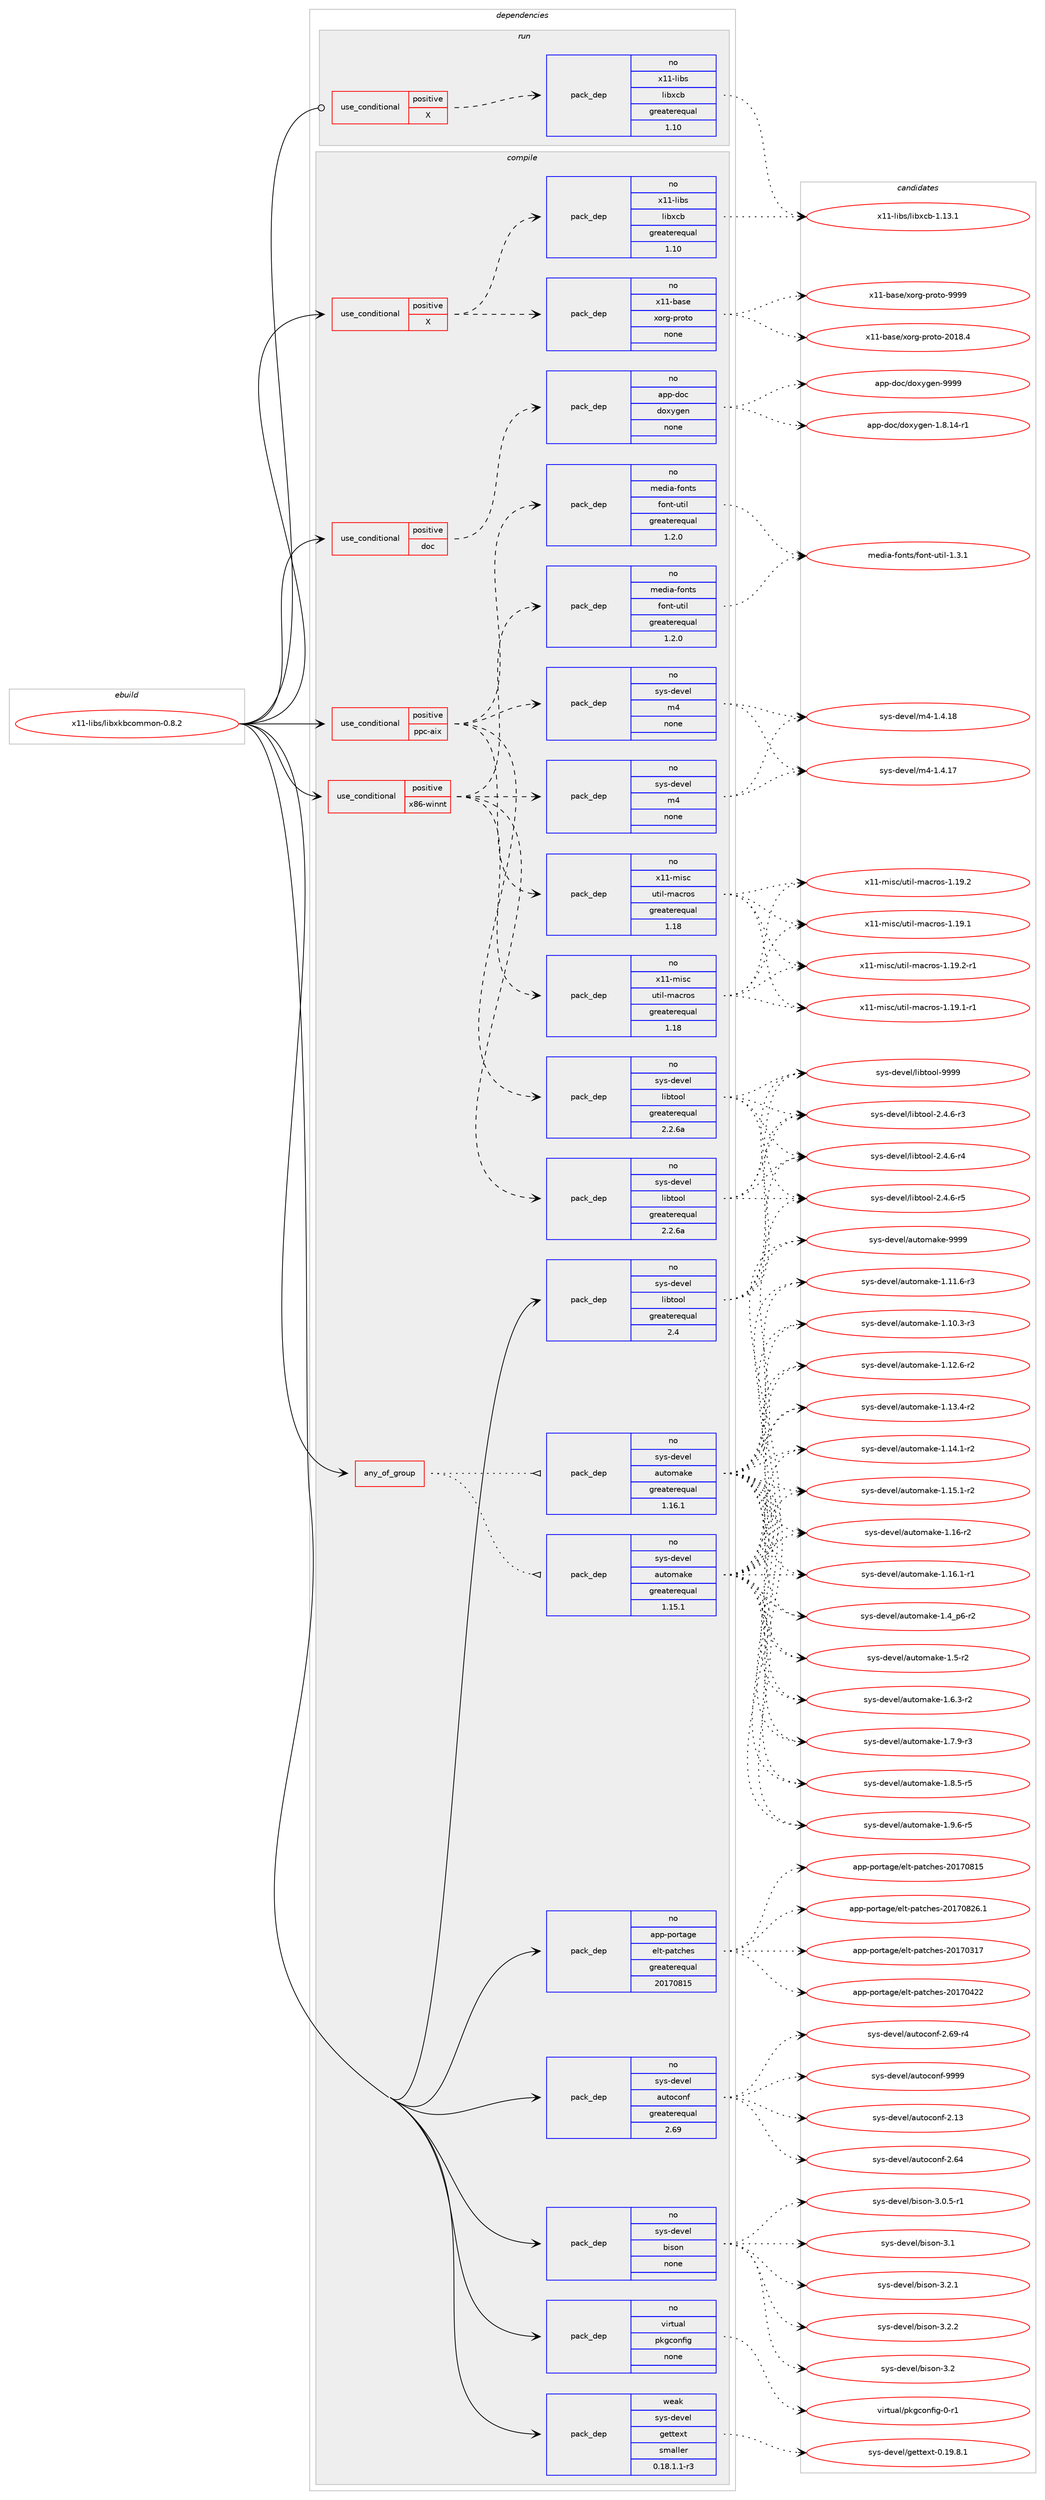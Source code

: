 digraph prolog {

# *************
# Graph options
# *************

newrank=true;
concentrate=true;
compound=true;
graph [rankdir=LR,fontname=Helvetica,fontsize=10,ranksep=1.5];#, ranksep=2.5, nodesep=0.2];
edge  [arrowhead=vee];
node  [fontname=Helvetica,fontsize=10];

# **********
# The ebuild
# **********

subgraph cluster_leftcol {
color=gray;
rank=same;
label=<<i>ebuild</i>>;
id [label="x11-libs/libxkbcommon-0.8.2", color=red, width=4, href="../x11-libs/libxkbcommon-0.8.2.svg"];
}

# ****************
# The dependencies
# ****************

subgraph cluster_midcol {
color=gray;
label=<<i>dependencies</i>>;
subgraph cluster_compile {
fillcolor="#eeeeee";
style=filled;
label=<<i>compile</i>>;
subgraph any196 {
dependency8470 [label=<<TABLE BORDER="0" CELLBORDER="1" CELLSPACING="0" CELLPADDING="4"><TR><TD CELLPADDING="10">any_of_group</TD></TR></TABLE>>, shape=none, color=red];subgraph pack6709 {
dependency8471 [label=<<TABLE BORDER="0" CELLBORDER="1" CELLSPACING="0" CELLPADDING="4" WIDTH="220"><TR><TD ROWSPAN="6" CELLPADDING="30">pack_dep</TD></TR><TR><TD WIDTH="110">no</TD></TR><TR><TD>sys-devel</TD></TR><TR><TD>automake</TD></TR><TR><TD>greaterequal</TD></TR><TR><TD>1.16.1</TD></TR></TABLE>>, shape=none, color=blue];
}
dependency8470:e -> dependency8471:w [weight=20,style="dotted",arrowhead="oinv"];
subgraph pack6710 {
dependency8472 [label=<<TABLE BORDER="0" CELLBORDER="1" CELLSPACING="0" CELLPADDING="4" WIDTH="220"><TR><TD ROWSPAN="6" CELLPADDING="30">pack_dep</TD></TR><TR><TD WIDTH="110">no</TD></TR><TR><TD>sys-devel</TD></TR><TR><TD>automake</TD></TR><TR><TD>greaterequal</TD></TR><TR><TD>1.15.1</TD></TR></TABLE>>, shape=none, color=blue];
}
dependency8470:e -> dependency8472:w [weight=20,style="dotted",arrowhead="oinv"];
}
id:e -> dependency8470:w [weight=20,style="solid",arrowhead="vee"];
subgraph cond1556 {
dependency8473 [label=<<TABLE BORDER="0" CELLBORDER="1" CELLSPACING="0" CELLPADDING="4"><TR><TD ROWSPAN="3" CELLPADDING="10">use_conditional</TD></TR><TR><TD>positive</TD></TR><TR><TD>X</TD></TR></TABLE>>, shape=none, color=red];
subgraph pack6711 {
dependency8474 [label=<<TABLE BORDER="0" CELLBORDER="1" CELLSPACING="0" CELLPADDING="4" WIDTH="220"><TR><TD ROWSPAN="6" CELLPADDING="30">pack_dep</TD></TR><TR><TD WIDTH="110">no</TD></TR><TR><TD>x11-base</TD></TR><TR><TD>xorg-proto</TD></TR><TR><TD>none</TD></TR><TR><TD></TD></TR></TABLE>>, shape=none, color=blue];
}
dependency8473:e -> dependency8474:w [weight=20,style="dashed",arrowhead="vee"];
subgraph pack6712 {
dependency8475 [label=<<TABLE BORDER="0" CELLBORDER="1" CELLSPACING="0" CELLPADDING="4" WIDTH="220"><TR><TD ROWSPAN="6" CELLPADDING="30">pack_dep</TD></TR><TR><TD WIDTH="110">no</TD></TR><TR><TD>x11-libs</TD></TR><TR><TD>libxcb</TD></TR><TR><TD>greaterequal</TD></TR><TR><TD>1.10</TD></TR></TABLE>>, shape=none, color=blue];
}
dependency8473:e -> dependency8475:w [weight=20,style="dashed",arrowhead="vee"];
}
id:e -> dependency8473:w [weight=20,style="solid",arrowhead="vee"];
subgraph cond1557 {
dependency8476 [label=<<TABLE BORDER="0" CELLBORDER="1" CELLSPACING="0" CELLPADDING="4"><TR><TD ROWSPAN="3" CELLPADDING="10">use_conditional</TD></TR><TR><TD>positive</TD></TR><TR><TD>doc</TD></TR></TABLE>>, shape=none, color=red];
subgraph pack6713 {
dependency8477 [label=<<TABLE BORDER="0" CELLBORDER="1" CELLSPACING="0" CELLPADDING="4" WIDTH="220"><TR><TD ROWSPAN="6" CELLPADDING="30">pack_dep</TD></TR><TR><TD WIDTH="110">no</TD></TR><TR><TD>app-doc</TD></TR><TR><TD>doxygen</TD></TR><TR><TD>none</TD></TR><TR><TD></TD></TR></TABLE>>, shape=none, color=blue];
}
dependency8476:e -> dependency8477:w [weight=20,style="dashed",arrowhead="vee"];
}
id:e -> dependency8476:w [weight=20,style="solid",arrowhead="vee"];
subgraph cond1558 {
dependency8478 [label=<<TABLE BORDER="0" CELLBORDER="1" CELLSPACING="0" CELLPADDING="4"><TR><TD ROWSPAN="3" CELLPADDING="10">use_conditional</TD></TR><TR><TD>positive</TD></TR><TR><TD>ppc-aix</TD></TR></TABLE>>, shape=none, color=red];
subgraph pack6714 {
dependency8479 [label=<<TABLE BORDER="0" CELLBORDER="1" CELLSPACING="0" CELLPADDING="4" WIDTH="220"><TR><TD ROWSPAN="6" CELLPADDING="30">pack_dep</TD></TR><TR><TD WIDTH="110">no</TD></TR><TR><TD>sys-devel</TD></TR><TR><TD>libtool</TD></TR><TR><TD>greaterequal</TD></TR><TR><TD>2.2.6a</TD></TR></TABLE>>, shape=none, color=blue];
}
dependency8478:e -> dependency8479:w [weight=20,style="dashed",arrowhead="vee"];
subgraph pack6715 {
dependency8480 [label=<<TABLE BORDER="0" CELLBORDER="1" CELLSPACING="0" CELLPADDING="4" WIDTH="220"><TR><TD ROWSPAN="6" CELLPADDING="30">pack_dep</TD></TR><TR><TD WIDTH="110">no</TD></TR><TR><TD>sys-devel</TD></TR><TR><TD>m4</TD></TR><TR><TD>none</TD></TR><TR><TD></TD></TR></TABLE>>, shape=none, color=blue];
}
dependency8478:e -> dependency8480:w [weight=20,style="dashed",arrowhead="vee"];
subgraph pack6716 {
dependency8481 [label=<<TABLE BORDER="0" CELLBORDER="1" CELLSPACING="0" CELLPADDING="4" WIDTH="220"><TR><TD ROWSPAN="6" CELLPADDING="30">pack_dep</TD></TR><TR><TD WIDTH="110">no</TD></TR><TR><TD>x11-misc</TD></TR><TR><TD>util-macros</TD></TR><TR><TD>greaterequal</TD></TR><TR><TD>1.18</TD></TR></TABLE>>, shape=none, color=blue];
}
dependency8478:e -> dependency8481:w [weight=20,style="dashed",arrowhead="vee"];
subgraph pack6717 {
dependency8482 [label=<<TABLE BORDER="0" CELLBORDER="1" CELLSPACING="0" CELLPADDING="4" WIDTH="220"><TR><TD ROWSPAN="6" CELLPADDING="30">pack_dep</TD></TR><TR><TD WIDTH="110">no</TD></TR><TR><TD>media-fonts</TD></TR><TR><TD>font-util</TD></TR><TR><TD>greaterequal</TD></TR><TR><TD>1.2.0</TD></TR></TABLE>>, shape=none, color=blue];
}
dependency8478:e -> dependency8482:w [weight=20,style="dashed",arrowhead="vee"];
}
id:e -> dependency8478:w [weight=20,style="solid",arrowhead="vee"];
subgraph cond1559 {
dependency8483 [label=<<TABLE BORDER="0" CELLBORDER="1" CELLSPACING="0" CELLPADDING="4"><TR><TD ROWSPAN="3" CELLPADDING="10">use_conditional</TD></TR><TR><TD>positive</TD></TR><TR><TD>x86-winnt</TD></TR></TABLE>>, shape=none, color=red];
subgraph pack6718 {
dependency8484 [label=<<TABLE BORDER="0" CELLBORDER="1" CELLSPACING="0" CELLPADDING="4" WIDTH="220"><TR><TD ROWSPAN="6" CELLPADDING="30">pack_dep</TD></TR><TR><TD WIDTH="110">no</TD></TR><TR><TD>sys-devel</TD></TR><TR><TD>libtool</TD></TR><TR><TD>greaterequal</TD></TR><TR><TD>2.2.6a</TD></TR></TABLE>>, shape=none, color=blue];
}
dependency8483:e -> dependency8484:w [weight=20,style="dashed",arrowhead="vee"];
subgraph pack6719 {
dependency8485 [label=<<TABLE BORDER="0" CELLBORDER="1" CELLSPACING="0" CELLPADDING="4" WIDTH="220"><TR><TD ROWSPAN="6" CELLPADDING="30">pack_dep</TD></TR><TR><TD WIDTH="110">no</TD></TR><TR><TD>sys-devel</TD></TR><TR><TD>m4</TD></TR><TR><TD>none</TD></TR><TR><TD></TD></TR></TABLE>>, shape=none, color=blue];
}
dependency8483:e -> dependency8485:w [weight=20,style="dashed",arrowhead="vee"];
subgraph pack6720 {
dependency8486 [label=<<TABLE BORDER="0" CELLBORDER="1" CELLSPACING="0" CELLPADDING="4" WIDTH="220"><TR><TD ROWSPAN="6" CELLPADDING="30">pack_dep</TD></TR><TR><TD WIDTH="110">no</TD></TR><TR><TD>x11-misc</TD></TR><TR><TD>util-macros</TD></TR><TR><TD>greaterequal</TD></TR><TR><TD>1.18</TD></TR></TABLE>>, shape=none, color=blue];
}
dependency8483:e -> dependency8486:w [weight=20,style="dashed",arrowhead="vee"];
subgraph pack6721 {
dependency8487 [label=<<TABLE BORDER="0" CELLBORDER="1" CELLSPACING="0" CELLPADDING="4" WIDTH="220"><TR><TD ROWSPAN="6" CELLPADDING="30">pack_dep</TD></TR><TR><TD WIDTH="110">no</TD></TR><TR><TD>media-fonts</TD></TR><TR><TD>font-util</TD></TR><TR><TD>greaterequal</TD></TR><TR><TD>1.2.0</TD></TR></TABLE>>, shape=none, color=blue];
}
dependency8483:e -> dependency8487:w [weight=20,style="dashed",arrowhead="vee"];
}
id:e -> dependency8483:w [weight=20,style="solid",arrowhead="vee"];
subgraph pack6722 {
dependency8488 [label=<<TABLE BORDER="0" CELLBORDER="1" CELLSPACING="0" CELLPADDING="4" WIDTH="220"><TR><TD ROWSPAN="6" CELLPADDING="30">pack_dep</TD></TR><TR><TD WIDTH="110">no</TD></TR><TR><TD>app-portage</TD></TR><TR><TD>elt-patches</TD></TR><TR><TD>greaterequal</TD></TR><TR><TD>20170815</TD></TR></TABLE>>, shape=none, color=blue];
}
id:e -> dependency8488:w [weight=20,style="solid",arrowhead="vee"];
subgraph pack6723 {
dependency8489 [label=<<TABLE BORDER="0" CELLBORDER="1" CELLSPACING="0" CELLPADDING="4" WIDTH="220"><TR><TD ROWSPAN="6" CELLPADDING="30">pack_dep</TD></TR><TR><TD WIDTH="110">no</TD></TR><TR><TD>sys-devel</TD></TR><TR><TD>autoconf</TD></TR><TR><TD>greaterequal</TD></TR><TR><TD>2.69</TD></TR></TABLE>>, shape=none, color=blue];
}
id:e -> dependency8489:w [weight=20,style="solid",arrowhead="vee"];
subgraph pack6724 {
dependency8490 [label=<<TABLE BORDER="0" CELLBORDER="1" CELLSPACING="0" CELLPADDING="4" WIDTH="220"><TR><TD ROWSPAN="6" CELLPADDING="30">pack_dep</TD></TR><TR><TD WIDTH="110">no</TD></TR><TR><TD>sys-devel</TD></TR><TR><TD>bison</TD></TR><TR><TD>none</TD></TR><TR><TD></TD></TR></TABLE>>, shape=none, color=blue];
}
id:e -> dependency8490:w [weight=20,style="solid",arrowhead="vee"];
subgraph pack6725 {
dependency8491 [label=<<TABLE BORDER="0" CELLBORDER="1" CELLSPACING="0" CELLPADDING="4" WIDTH="220"><TR><TD ROWSPAN="6" CELLPADDING="30">pack_dep</TD></TR><TR><TD WIDTH="110">no</TD></TR><TR><TD>sys-devel</TD></TR><TR><TD>libtool</TD></TR><TR><TD>greaterequal</TD></TR><TR><TD>2.4</TD></TR></TABLE>>, shape=none, color=blue];
}
id:e -> dependency8491:w [weight=20,style="solid",arrowhead="vee"];
subgraph pack6726 {
dependency8492 [label=<<TABLE BORDER="0" CELLBORDER="1" CELLSPACING="0" CELLPADDING="4" WIDTH="220"><TR><TD ROWSPAN="6" CELLPADDING="30">pack_dep</TD></TR><TR><TD WIDTH="110">no</TD></TR><TR><TD>virtual</TD></TR><TR><TD>pkgconfig</TD></TR><TR><TD>none</TD></TR><TR><TD></TD></TR></TABLE>>, shape=none, color=blue];
}
id:e -> dependency8492:w [weight=20,style="solid",arrowhead="vee"];
subgraph pack6727 {
dependency8493 [label=<<TABLE BORDER="0" CELLBORDER="1" CELLSPACING="0" CELLPADDING="4" WIDTH="220"><TR><TD ROWSPAN="6" CELLPADDING="30">pack_dep</TD></TR><TR><TD WIDTH="110">weak</TD></TR><TR><TD>sys-devel</TD></TR><TR><TD>gettext</TD></TR><TR><TD>smaller</TD></TR><TR><TD>0.18.1.1-r3</TD></TR></TABLE>>, shape=none, color=blue];
}
id:e -> dependency8493:w [weight=20,style="solid",arrowhead="vee"];
}
subgraph cluster_compileandrun {
fillcolor="#eeeeee";
style=filled;
label=<<i>compile and run</i>>;
}
subgraph cluster_run {
fillcolor="#eeeeee";
style=filled;
label=<<i>run</i>>;
subgraph cond1560 {
dependency8494 [label=<<TABLE BORDER="0" CELLBORDER="1" CELLSPACING="0" CELLPADDING="4"><TR><TD ROWSPAN="3" CELLPADDING="10">use_conditional</TD></TR><TR><TD>positive</TD></TR><TR><TD>X</TD></TR></TABLE>>, shape=none, color=red];
subgraph pack6728 {
dependency8495 [label=<<TABLE BORDER="0" CELLBORDER="1" CELLSPACING="0" CELLPADDING="4" WIDTH="220"><TR><TD ROWSPAN="6" CELLPADDING="30">pack_dep</TD></TR><TR><TD WIDTH="110">no</TD></TR><TR><TD>x11-libs</TD></TR><TR><TD>libxcb</TD></TR><TR><TD>greaterequal</TD></TR><TR><TD>1.10</TD></TR></TABLE>>, shape=none, color=blue];
}
dependency8494:e -> dependency8495:w [weight=20,style="dashed",arrowhead="vee"];
}
id:e -> dependency8494:w [weight=20,style="solid",arrowhead="odot"];
}
}

# **************
# The candidates
# **************

subgraph cluster_choices {
rank=same;
color=gray;
label=<<i>candidates</i>>;

subgraph choice6709 {
color=black;
nodesep=1;
choice11512111545100101118101108479711711611110997107101454946494846514511451 [label="sys-devel/automake-1.10.3-r3", color=red, width=4,href="../sys-devel/automake-1.10.3-r3.svg"];
choice11512111545100101118101108479711711611110997107101454946494946544511451 [label="sys-devel/automake-1.11.6-r3", color=red, width=4,href="../sys-devel/automake-1.11.6-r3.svg"];
choice11512111545100101118101108479711711611110997107101454946495046544511450 [label="sys-devel/automake-1.12.6-r2", color=red, width=4,href="../sys-devel/automake-1.12.6-r2.svg"];
choice11512111545100101118101108479711711611110997107101454946495146524511450 [label="sys-devel/automake-1.13.4-r2", color=red, width=4,href="../sys-devel/automake-1.13.4-r2.svg"];
choice11512111545100101118101108479711711611110997107101454946495246494511450 [label="sys-devel/automake-1.14.1-r2", color=red, width=4,href="../sys-devel/automake-1.14.1-r2.svg"];
choice11512111545100101118101108479711711611110997107101454946495346494511450 [label="sys-devel/automake-1.15.1-r2", color=red, width=4,href="../sys-devel/automake-1.15.1-r2.svg"];
choice1151211154510010111810110847971171161111099710710145494649544511450 [label="sys-devel/automake-1.16-r2", color=red, width=4,href="../sys-devel/automake-1.16-r2.svg"];
choice11512111545100101118101108479711711611110997107101454946495446494511449 [label="sys-devel/automake-1.16.1-r1", color=red, width=4,href="../sys-devel/automake-1.16.1-r1.svg"];
choice115121115451001011181011084797117116111109971071014549465295112544511450 [label="sys-devel/automake-1.4_p6-r2", color=red, width=4,href="../sys-devel/automake-1.4_p6-r2.svg"];
choice11512111545100101118101108479711711611110997107101454946534511450 [label="sys-devel/automake-1.5-r2", color=red, width=4,href="../sys-devel/automake-1.5-r2.svg"];
choice115121115451001011181011084797117116111109971071014549465446514511450 [label="sys-devel/automake-1.6.3-r2", color=red, width=4,href="../sys-devel/automake-1.6.3-r2.svg"];
choice115121115451001011181011084797117116111109971071014549465546574511451 [label="sys-devel/automake-1.7.9-r3", color=red, width=4,href="../sys-devel/automake-1.7.9-r3.svg"];
choice115121115451001011181011084797117116111109971071014549465646534511453 [label="sys-devel/automake-1.8.5-r5", color=red, width=4,href="../sys-devel/automake-1.8.5-r5.svg"];
choice115121115451001011181011084797117116111109971071014549465746544511453 [label="sys-devel/automake-1.9.6-r5", color=red, width=4,href="../sys-devel/automake-1.9.6-r5.svg"];
choice115121115451001011181011084797117116111109971071014557575757 [label="sys-devel/automake-9999", color=red, width=4,href="../sys-devel/automake-9999.svg"];
dependency8471:e -> choice11512111545100101118101108479711711611110997107101454946494846514511451:w [style=dotted,weight="100"];
dependency8471:e -> choice11512111545100101118101108479711711611110997107101454946494946544511451:w [style=dotted,weight="100"];
dependency8471:e -> choice11512111545100101118101108479711711611110997107101454946495046544511450:w [style=dotted,weight="100"];
dependency8471:e -> choice11512111545100101118101108479711711611110997107101454946495146524511450:w [style=dotted,weight="100"];
dependency8471:e -> choice11512111545100101118101108479711711611110997107101454946495246494511450:w [style=dotted,weight="100"];
dependency8471:e -> choice11512111545100101118101108479711711611110997107101454946495346494511450:w [style=dotted,weight="100"];
dependency8471:e -> choice1151211154510010111810110847971171161111099710710145494649544511450:w [style=dotted,weight="100"];
dependency8471:e -> choice11512111545100101118101108479711711611110997107101454946495446494511449:w [style=dotted,weight="100"];
dependency8471:e -> choice115121115451001011181011084797117116111109971071014549465295112544511450:w [style=dotted,weight="100"];
dependency8471:e -> choice11512111545100101118101108479711711611110997107101454946534511450:w [style=dotted,weight="100"];
dependency8471:e -> choice115121115451001011181011084797117116111109971071014549465446514511450:w [style=dotted,weight="100"];
dependency8471:e -> choice115121115451001011181011084797117116111109971071014549465546574511451:w [style=dotted,weight="100"];
dependency8471:e -> choice115121115451001011181011084797117116111109971071014549465646534511453:w [style=dotted,weight="100"];
dependency8471:e -> choice115121115451001011181011084797117116111109971071014549465746544511453:w [style=dotted,weight="100"];
dependency8471:e -> choice115121115451001011181011084797117116111109971071014557575757:w [style=dotted,weight="100"];
}
subgraph choice6710 {
color=black;
nodesep=1;
choice11512111545100101118101108479711711611110997107101454946494846514511451 [label="sys-devel/automake-1.10.3-r3", color=red, width=4,href="../sys-devel/automake-1.10.3-r3.svg"];
choice11512111545100101118101108479711711611110997107101454946494946544511451 [label="sys-devel/automake-1.11.6-r3", color=red, width=4,href="../sys-devel/automake-1.11.6-r3.svg"];
choice11512111545100101118101108479711711611110997107101454946495046544511450 [label="sys-devel/automake-1.12.6-r2", color=red, width=4,href="../sys-devel/automake-1.12.6-r2.svg"];
choice11512111545100101118101108479711711611110997107101454946495146524511450 [label="sys-devel/automake-1.13.4-r2", color=red, width=4,href="../sys-devel/automake-1.13.4-r2.svg"];
choice11512111545100101118101108479711711611110997107101454946495246494511450 [label="sys-devel/automake-1.14.1-r2", color=red, width=4,href="../sys-devel/automake-1.14.1-r2.svg"];
choice11512111545100101118101108479711711611110997107101454946495346494511450 [label="sys-devel/automake-1.15.1-r2", color=red, width=4,href="../sys-devel/automake-1.15.1-r2.svg"];
choice1151211154510010111810110847971171161111099710710145494649544511450 [label="sys-devel/automake-1.16-r2", color=red, width=4,href="../sys-devel/automake-1.16-r2.svg"];
choice11512111545100101118101108479711711611110997107101454946495446494511449 [label="sys-devel/automake-1.16.1-r1", color=red, width=4,href="../sys-devel/automake-1.16.1-r1.svg"];
choice115121115451001011181011084797117116111109971071014549465295112544511450 [label="sys-devel/automake-1.4_p6-r2", color=red, width=4,href="../sys-devel/automake-1.4_p6-r2.svg"];
choice11512111545100101118101108479711711611110997107101454946534511450 [label="sys-devel/automake-1.5-r2", color=red, width=4,href="../sys-devel/automake-1.5-r2.svg"];
choice115121115451001011181011084797117116111109971071014549465446514511450 [label="sys-devel/automake-1.6.3-r2", color=red, width=4,href="../sys-devel/automake-1.6.3-r2.svg"];
choice115121115451001011181011084797117116111109971071014549465546574511451 [label="sys-devel/automake-1.7.9-r3", color=red, width=4,href="../sys-devel/automake-1.7.9-r3.svg"];
choice115121115451001011181011084797117116111109971071014549465646534511453 [label="sys-devel/automake-1.8.5-r5", color=red, width=4,href="../sys-devel/automake-1.8.5-r5.svg"];
choice115121115451001011181011084797117116111109971071014549465746544511453 [label="sys-devel/automake-1.9.6-r5", color=red, width=4,href="../sys-devel/automake-1.9.6-r5.svg"];
choice115121115451001011181011084797117116111109971071014557575757 [label="sys-devel/automake-9999", color=red, width=4,href="../sys-devel/automake-9999.svg"];
dependency8472:e -> choice11512111545100101118101108479711711611110997107101454946494846514511451:w [style=dotted,weight="100"];
dependency8472:e -> choice11512111545100101118101108479711711611110997107101454946494946544511451:w [style=dotted,weight="100"];
dependency8472:e -> choice11512111545100101118101108479711711611110997107101454946495046544511450:w [style=dotted,weight="100"];
dependency8472:e -> choice11512111545100101118101108479711711611110997107101454946495146524511450:w [style=dotted,weight="100"];
dependency8472:e -> choice11512111545100101118101108479711711611110997107101454946495246494511450:w [style=dotted,weight="100"];
dependency8472:e -> choice11512111545100101118101108479711711611110997107101454946495346494511450:w [style=dotted,weight="100"];
dependency8472:e -> choice1151211154510010111810110847971171161111099710710145494649544511450:w [style=dotted,weight="100"];
dependency8472:e -> choice11512111545100101118101108479711711611110997107101454946495446494511449:w [style=dotted,weight="100"];
dependency8472:e -> choice115121115451001011181011084797117116111109971071014549465295112544511450:w [style=dotted,weight="100"];
dependency8472:e -> choice11512111545100101118101108479711711611110997107101454946534511450:w [style=dotted,weight="100"];
dependency8472:e -> choice115121115451001011181011084797117116111109971071014549465446514511450:w [style=dotted,weight="100"];
dependency8472:e -> choice115121115451001011181011084797117116111109971071014549465546574511451:w [style=dotted,weight="100"];
dependency8472:e -> choice115121115451001011181011084797117116111109971071014549465646534511453:w [style=dotted,weight="100"];
dependency8472:e -> choice115121115451001011181011084797117116111109971071014549465746544511453:w [style=dotted,weight="100"];
dependency8472:e -> choice115121115451001011181011084797117116111109971071014557575757:w [style=dotted,weight="100"];
}
subgraph choice6711 {
color=black;
nodesep=1;
choice1204949459897115101471201111141034511211411111611145504849564652 [label="x11-base/xorg-proto-2018.4", color=red, width=4,href="../x11-base/xorg-proto-2018.4.svg"];
choice120494945989711510147120111114103451121141111161114557575757 [label="x11-base/xorg-proto-9999", color=red, width=4,href="../x11-base/xorg-proto-9999.svg"];
dependency8474:e -> choice1204949459897115101471201111141034511211411111611145504849564652:w [style=dotted,weight="100"];
dependency8474:e -> choice120494945989711510147120111114103451121141111161114557575757:w [style=dotted,weight="100"];
}
subgraph choice6712 {
color=black;
nodesep=1;
choice120494945108105981154710810598120999845494649514649 [label="x11-libs/libxcb-1.13.1", color=red, width=4,href="../x11-libs/libxcb-1.13.1.svg"];
dependency8475:e -> choice120494945108105981154710810598120999845494649514649:w [style=dotted,weight="100"];
}
subgraph choice6713 {
color=black;
nodesep=1;
choice97112112451001119947100111120121103101110454946564649524511449 [label="app-doc/doxygen-1.8.14-r1", color=red, width=4,href="../app-doc/doxygen-1.8.14-r1.svg"];
choice971121124510011199471001111201211031011104557575757 [label="app-doc/doxygen-9999", color=red, width=4,href="../app-doc/doxygen-9999.svg"];
dependency8477:e -> choice97112112451001119947100111120121103101110454946564649524511449:w [style=dotted,weight="100"];
dependency8477:e -> choice971121124510011199471001111201211031011104557575757:w [style=dotted,weight="100"];
}
subgraph choice6714 {
color=black;
nodesep=1;
choice1151211154510010111810110847108105981161111111084550465246544511451 [label="sys-devel/libtool-2.4.6-r3", color=red, width=4,href="../sys-devel/libtool-2.4.6-r3.svg"];
choice1151211154510010111810110847108105981161111111084550465246544511452 [label="sys-devel/libtool-2.4.6-r4", color=red, width=4,href="../sys-devel/libtool-2.4.6-r4.svg"];
choice1151211154510010111810110847108105981161111111084550465246544511453 [label="sys-devel/libtool-2.4.6-r5", color=red, width=4,href="../sys-devel/libtool-2.4.6-r5.svg"];
choice1151211154510010111810110847108105981161111111084557575757 [label="sys-devel/libtool-9999", color=red, width=4,href="../sys-devel/libtool-9999.svg"];
dependency8479:e -> choice1151211154510010111810110847108105981161111111084550465246544511451:w [style=dotted,weight="100"];
dependency8479:e -> choice1151211154510010111810110847108105981161111111084550465246544511452:w [style=dotted,weight="100"];
dependency8479:e -> choice1151211154510010111810110847108105981161111111084550465246544511453:w [style=dotted,weight="100"];
dependency8479:e -> choice1151211154510010111810110847108105981161111111084557575757:w [style=dotted,weight="100"];
}
subgraph choice6715 {
color=black;
nodesep=1;
choice11512111545100101118101108471095245494652464955 [label="sys-devel/m4-1.4.17", color=red, width=4,href="../sys-devel/m4-1.4.17.svg"];
choice11512111545100101118101108471095245494652464956 [label="sys-devel/m4-1.4.18", color=red, width=4,href="../sys-devel/m4-1.4.18.svg"];
dependency8480:e -> choice11512111545100101118101108471095245494652464955:w [style=dotted,weight="100"];
dependency8480:e -> choice11512111545100101118101108471095245494652464956:w [style=dotted,weight="100"];
}
subgraph choice6716 {
color=black;
nodesep=1;
choice120494945109105115994711711610510845109979911411111545494649574649 [label="x11-misc/util-macros-1.19.1", color=red, width=4,href="../x11-misc/util-macros-1.19.1.svg"];
choice1204949451091051159947117116105108451099799114111115454946495746494511449 [label="x11-misc/util-macros-1.19.1-r1", color=red, width=4,href="../x11-misc/util-macros-1.19.1-r1.svg"];
choice120494945109105115994711711610510845109979911411111545494649574650 [label="x11-misc/util-macros-1.19.2", color=red, width=4,href="../x11-misc/util-macros-1.19.2.svg"];
choice1204949451091051159947117116105108451099799114111115454946495746504511449 [label="x11-misc/util-macros-1.19.2-r1", color=red, width=4,href="../x11-misc/util-macros-1.19.2-r1.svg"];
dependency8481:e -> choice120494945109105115994711711610510845109979911411111545494649574649:w [style=dotted,weight="100"];
dependency8481:e -> choice1204949451091051159947117116105108451099799114111115454946495746494511449:w [style=dotted,weight="100"];
dependency8481:e -> choice120494945109105115994711711610510845109979911411111545494649574650:w [style=dotted,weight="100"];
dependency8481:e -> choice1204949451091051159947117116105108451099799114111115454946495746504511449:w [style=dotted,weight="100"];
}
subgraph choice6717 {
color=black;
nodesep=1;
choice10910110010597451021111101161154710211111011645117116105108454946514649 [label="media-fonts/font-util-1.3.1", color=red, width=4,href="../media-fonts/font-util-1.3.1.svg"];
dependency8482:e -> choice10910110010597451021111101161154710211111011645117116105108454946514649:w [style=dotted,weight="100"];
}
subgraph choice6718 {
color=black;
nodesep=1;
choice1151211154510010111810110847108105981161111111084550465246544511451 [label="sys-devel/libtool-2.4.6-r3", color=red, width=4,href="../sys-devel/libtool-2.4.6-r3.svg"];
choice1151211154510010111810110847108105981161111111084550465246544511452 [label="sys-devel/libtool-2.4.6-r4", color=red, width=4,href="../sys-devel/libtool-2.4.6-r4.svg"];
choice1151211154510010111810110847108105981161111111084550465246544511453 [label="sys-devel/libtool-2.4.6-r5", color=red, width=4,href="../sys-devel/libtool-2.4.6-r5.svg"];
choice1151211154510010111810110847108105981161111111084557575757 [label="sys-devel/libtool-9999", color=red, width=4,href="../sys-devel/libtool-9999.svg"];
dependency8484:e -> choice1151211154510010111810110847108105981161111111084550465246544511451:w [style=dotted,weight="100"];
dependency8484:e -> choice1151211154510010111810110847108105981161111111084550465246544511452:w [style=dotted,weight="100"];
dependency8484:e -> choice1151211154510010111810110847108105981161111111084550465246544511453:w [style=dotted,weight="100"];
dependency8484:e -> choice1151211154510010111810110847108105981161111111084557575757:w [style=dotted,weight="100"];
}
subgraph choice6719 {
color=black;
nodesep=1;
choice11512111545100101118101108471095245494652464955 [label="sys-devel/m4-1.4.17", color=red, width=4,href="../sys-devel/m4-1.4.17.svg"];
choice11512111545100101118101108471095245494652464956 [label="sys-devel/m4-1.4.18", color=red, width=4,href="../sys-devel/m4-1.4.18.svg"];
dependency8485:e -> choice11512111545100101118101108471095245494652464955:w [style=dotted,weight="100"];
dependency8485:e -> choice11512111545100101118101108471095245494652464956:w [style=dotted,weight="100"];
}
subgraph choice6720 {
color=black;
nodesep=1;
choice120494945109105115994711711610510845109979911411111545494649574649 [label="x11-misc/util-macros-1.19.1", color=red, width=4,href="../x11-misc/util-macros-1.19.1.svg"];
choice1204949451091051159947117116105108451099799114111115454946495746494511449 [label="x11-misc/util-macros-1.19.1-r1", color=red, width=4,href="../x11-misc/util-macros-1.19.1-r1.svg"];
choice120494945109105115994711711610510845109979911411111545494649574650 [label="x11-misc/util-macros-1.19.2", color=red, width=4,href="../x11-misc/util-macros-1.19.2.svg"];
choice1204949451091051159947117116105108451099799114111115454946495746504511449 [label="x11-misc/util-macros-1.19.2-r1", color=red, width=4,href="../x11-misc/util-macros-1.19.2-r1.svg"];
dependency8486:e -> choice120494945109105115994711711610510845109979911411111545494649574649:w [style=dotted,weight="100"];
dependency8486:e -> choice1204949451091051159947117116105108451099799114111115454946495746494511449:w [style=dotted,weight="100"];
dependency8486:e -> choice120494945109105115994711711610510845109979911411111545494649574650:w [style=dotted,weight="100"];
dependency8486:e -> choice1204949451091051159947117116105108451099799114111115454946495746504511449:w [style=dotted,weight="100"];
}
subgraph choice6721 {
color=black;
nodesep=1;
choice10910110010597451021111101161154710211111011645117116105108454946514649 [label="media-fonts/font-util-1.3.1", color=red, width=4,href="../media-fonts/font-util-1.3.1.svg"];
dependency8487:e -> choice10910110010597451021111101161154710211111011645117116105108454946514649:w [style=dotted,weight="100"];
}
subgraph choice6722 {
color=black;
nodesep=1;
choice97112112451121111141169710310147101108116451129711699104101115455048495548514955 [label="app-portage/elt-patches-20170317", color=red, width=4,href="../app-portage/elt-patches-20170317.svg"];
choice97112112451121111141169710310147101108116451129711699104101115455048495548525050 [label="app-portage/elt-patches-20170422", color=red, width=4,href="../app-portage/elt-patches-20170422.svg"];
choice97112112451121111141169710310147101108116451129711699104101115455048495548564953 [label="app-portage/elt-patches-20170815", color=red, width=4,href="../app-portage/elt-patches-20170815.svg"];
choice971121124511211111411697103101471011081164511297116991041011154550484955485650544649 [label="app-portage/elt-patches-20170826.1", color=red, width=4,href="../app-portage/elt-patches-20170826.1.svg"];
dependency8488:e -> choice97112112451121111141169710310147101108116451129711699104101115455048495548514955:w [style=dotted,weight="100"];
dependency8488:e -> choice97112112451121111141169710310147101108116451129711699104101115455048495548525050:w [style=dotted,weight="100"];
dependency8488:e -> choice97112112451121111141169710310147101108116451129711699104101115455048495548564953:w [style=dotted,weight="100"];
dependency8488:e -> choice971121124511211111411697103101471011081164511297116991041011154550484955485650544649:w [style=dotted,weight="100"];
}
subgraph choice6723 {
color=black;
nodesep=1;
choice115121115451001011181011084797117116111991111101024550464951 [label="sys-devel/autoconf-2.13", color=red, width=4,href="../sys-devel/autoconf-2.13.svg"];
choice115121115451001011181011084797117116111991111101024550465452 [label="sys-devel/autoconf-2.64", color=red, width=4,href="../sys-devel/autoconf-2.64.svg"];
choice1151211154510010111810110847971171161119911111010245504654574511452 [label="sys-devel/autoconf-2.69-r4", color=red, width=4,href="../sys-devel/autoconf-2.69-r4.svg"];
choice115121115451001011181011084797117116111991111101024557575757 [label="sys-devel/autoconf-9999", color=red, width=4,href="../sys-devel/autoconf-9999.svg"];
dependency8489:e -> choice115121115451001011181011084797117116111991111101024550464951:w [style=dotted,weight="100"];
dependency8489:e -> choice115121115451001011181011084797117116111991111101024550465452:w [style=dotted,weight="100"];
dependency8489:e -> choice1151211154510010111810110847971171161119911111010245504654574511452:w [style=dotted,weight="100"];
dependency8489:e -> choice115121115451001011181011084797117116111991111101024557575757:w [style=dotted,weight="100"];
}
subgraph choice6724 {
color=black;
nodesep=1;
choice11512111545100101118101108479810511511111045514650 [label="sys-devel/bison-3.2", color=red, width=4,href="../sys-devel/bison-3.2.svg"];
choice1151211154510010111810110847981051151111104551464846534511449 [label="sys-devel/bison-3.0.5-r1", color=red, width=4,href="../sys-devel/bison-3.0.5-r1.svg"];
choice11512111545100101118101108479810511511111045514649 [label="sys-devel/bison-3.1", color=red, width=4,href="../sys-devel/bison-3.1.svg"];
choice115121115451001011181011084798105115111110455146504649 [label="sys-devel/bison-3.2.1", color=red, width=4,href="../sys-devel/bison-3.2.1.svg"];
choice115121115451001011181011084798105115111110455146504650 [label="sys-devel/bison-3.2.2", color=red, width=4,href="../sys-devel/bison-3.2.2.svg"];
dependency8490:e -> choice11512111545100101118101108479810511511111045514650:w [style=dotted,weight="100"];
dependency8490:e -> choice1151211154510010111810110847981051151111104551464846534511449:w [style=dotted,weight="100"];
dependency8490:e -> choice11512111545100101118101108479810511511111045514649:w [style=dotted,weight="100"];
dependency8490:e -> choice115121115451001011181011084798105115111110455146504649:w [style=dotted,weight="100"];
dependency8490:e -> choice115121115451001011181011084798105115111110455146504650:w [style=dotted,weight="100"];
}
subgraph choice6725 {
color=black;
nodesep=1;
choice1151211154510010111810110847108105981161111111084550465246544511451 [label="sys-devel/libtool-2.4.6-r3", color=red, width=4,href="../sys-devel/libtool-2.4.6-r3.svg"];
choice1151211154510010111810110847108105981161111111084550465246544511452 [label="sys-devel/libtool-2.4.6-r4", color=red, width=4,href="../sys-devel/libtool-2.4.6-r4.svg"];
choice1151211154510010111810110847108105981161111111084550465246544511453 [label="sys-devel/libtool-2.4.6-r5", color=red, width=4,href="../sys-devel/libtool-2.4.6-r5.svg"];
choice1151211154510010111810110847108105981161111111084557575757 [label="sys-devel/libtool-9999", color=red, width=4,href="../sys-devel/libtool-9999.svg"];
dependency8491:e -> choice1151211154510010111810110847108105981161111111084550465246544511451:w [style=dotted,weight="100"];
dependency8491:e -> choice1151211154510010111810110847108105981161111111084550465246544511452:w [style=dotted,weight="100"];
dependency8491:e -> choice1151211154510010111810110847108105981161111111084550465246544511453:w [style=dotted,weight="100"];
dependency8491:e -> choice1151211154510010111810110847108105981161111111084557575757:w [style=dotted,weight="100"];
}
subgraph choice6726 {
color=black;
nodesep=1;
choice11810511411611797108471121071039911111010210510345484511449 [label="virtual/pkgconfig-0-r1", color=red, width=4,href="../virtual/pkgconfig-0-r1.svg"];
dependency8492:e -> choice11810511411611797108471121071039911111010210510345484511449:w [style=dotted,weight="100"];
}
subgraph choice6727 {
color=black;
nodesep=1;
choice1151211154510010111810110847103101116116101120116454846495746564649 [label="sys-devel/gettext-0.19.8.1", color=red, width=4,href="../sys-devel/gettext-0.19.8.1.svg"];
dependency8493:e -> choice1151211154510010111810110847103101116116101120116454846495746564649:w [style=dotted,weight="100"];
}
subgraph choice6728 {
color=black;
nodesep=1;
choice120494945108105981154710810598120999845494649514649 [label="x11-libs/libxcb-1.13.1", color=red, width=4,href="../x11-libs/libxcb-1.13.1.svg"];
dependency8495:e -> choice120494945108105981154710810598120999845494649514649:w [style=dotted,weight="100"];
}
}

}
